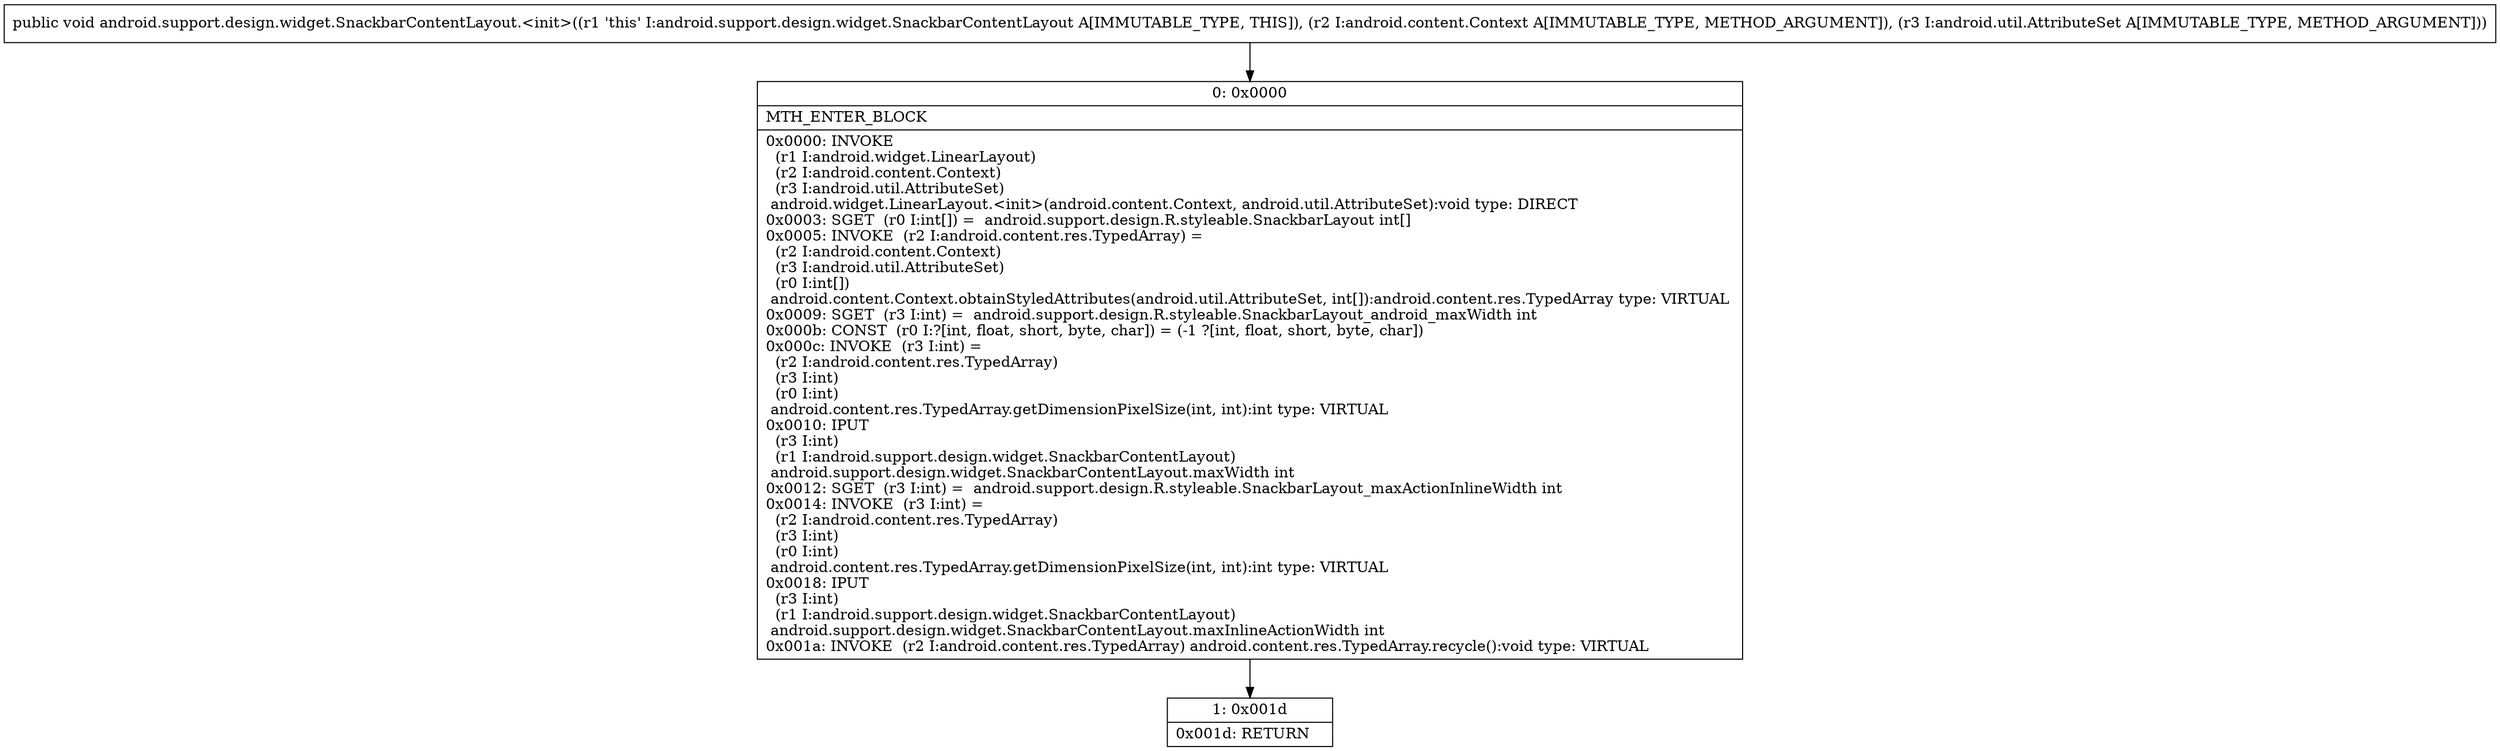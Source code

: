 digraph "CFG forandroid.support.design.widget.SnackbarContentLayout.\<init\>(Landroid\/content\/Context;Landroid\/util\/AttributeSet;)V" {
Node_0 [shape=record,label="{0\:\ 0x0000|MTH_ENTER_BLOCK\l|0x0000: INVOKE  \l  (r1 I:android.widget.LinearLayout)\l  (r2 I:android.content.Context)\l  (r3 I:android.util.AttributeSet)\l android.widget.LinearLayout.\<init\>(android.content.Context, android.util.AttributeSet):void type: DIRECT \l0x0003: SGET  (r0 I:int[]) =  android.support.design.R.styleable.SnackbarLayout int[] \l0x0005: INVOKE  (r2 I:android.content.res.TypedArray) = \l  (r2 I:android.content.Context)\l  (r3 I:android.util.AttributeSet)\l  (r0 I:int[])\l android.content.Context.obtainStyledAttributes(android.util.AttributeSet, int[]):android.content.res.TypedArray type: VIRTUAL \l0x0009: SGET  (r3 I:int) =  android.support.design.R.styleable.SnackbarLayout_android_maxWidth int \l0x000b: CONST  (r0 I:?[int, float, short, byte, char]) = (\-1 ?[int, float, short, byte, char]) \l0x000c: INVOKE  (r3 I:int) = \l  (r2 I:android.content.res.TypedArray)\l  (r3 I:int)\l  (r0 I:int)\l android.content.res.TypedArray.getDimensionPixelSize(int, int):int type: VIRTUAL \l0x0010: IPUT  \l  (r3 I:int)\l  (r1 I:android.support.design.widget.SnackbarContentLayout)\l android.support.design.widget.SnackbarContentLayout.maxWidth int \l0x0012: SGET  (r3 I:int) =  android.support.design.R.styleable.SnackbarLayout_maxActionInlineWidth int \l0x0014: INVOKE  (r3 I:int) = \l  (r2 I:android.content.res.TypedArray)\l  (r3 I:int)\l  (r0 I:int)\l android.content.res.TypedArray.getDimensionPixelSize(int, int):int type: VIRTUAL \l0x0018: IPUT  \l  (r3 I:int)\l  (r1 I:android.support.design.widget.SnackbarContentLayout)\l android.support.design.widget.SnackbarContentLayout.maxInlineActionWidth int \l0x001a: INVOKE  (r2 I:android.content.res.TypedArray) android.content.res.TypedArray.recycle():void type: VIRTUAL \l}"];
Node_1 [shape=record,label="{1\:\ 0x001d|0x001d: RETURN   \l}"];
MethodNode[shape=record,label="{public void android.support.design.widget.SnackbarContentLayout.\<init\>((r1 'this' I:android.support.design.widget.SnackbarContentLayout A[IMMUTABLE_TYPE, THIS]), (r2 I:android.content.Context A[IMMUTABLE_TYPE, METHOD_ARGUMENT]), (r3 I:android.util.AttributeSet A[IMMUTABLE_TYPE, METHOD_ARGUMENT])) }"];
MethodNode -> Node_0;
Node_0 -> Node_1;
}

